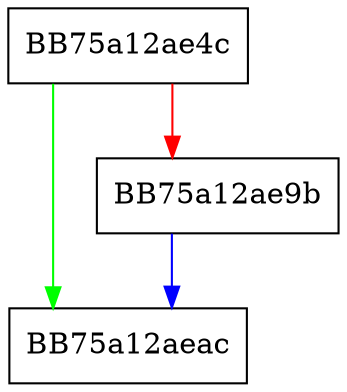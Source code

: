 digraph insert_state {
  node [shape="box"];
  graph [splines=ortho];
  BB75a12ae4c -> BB75a12aeac [color="green"];
  BB75a12ae4c -> BB75a12ae9b [color="red"];
  BB75a12ae9b -> BB75a12aeac [color="blue"];
}